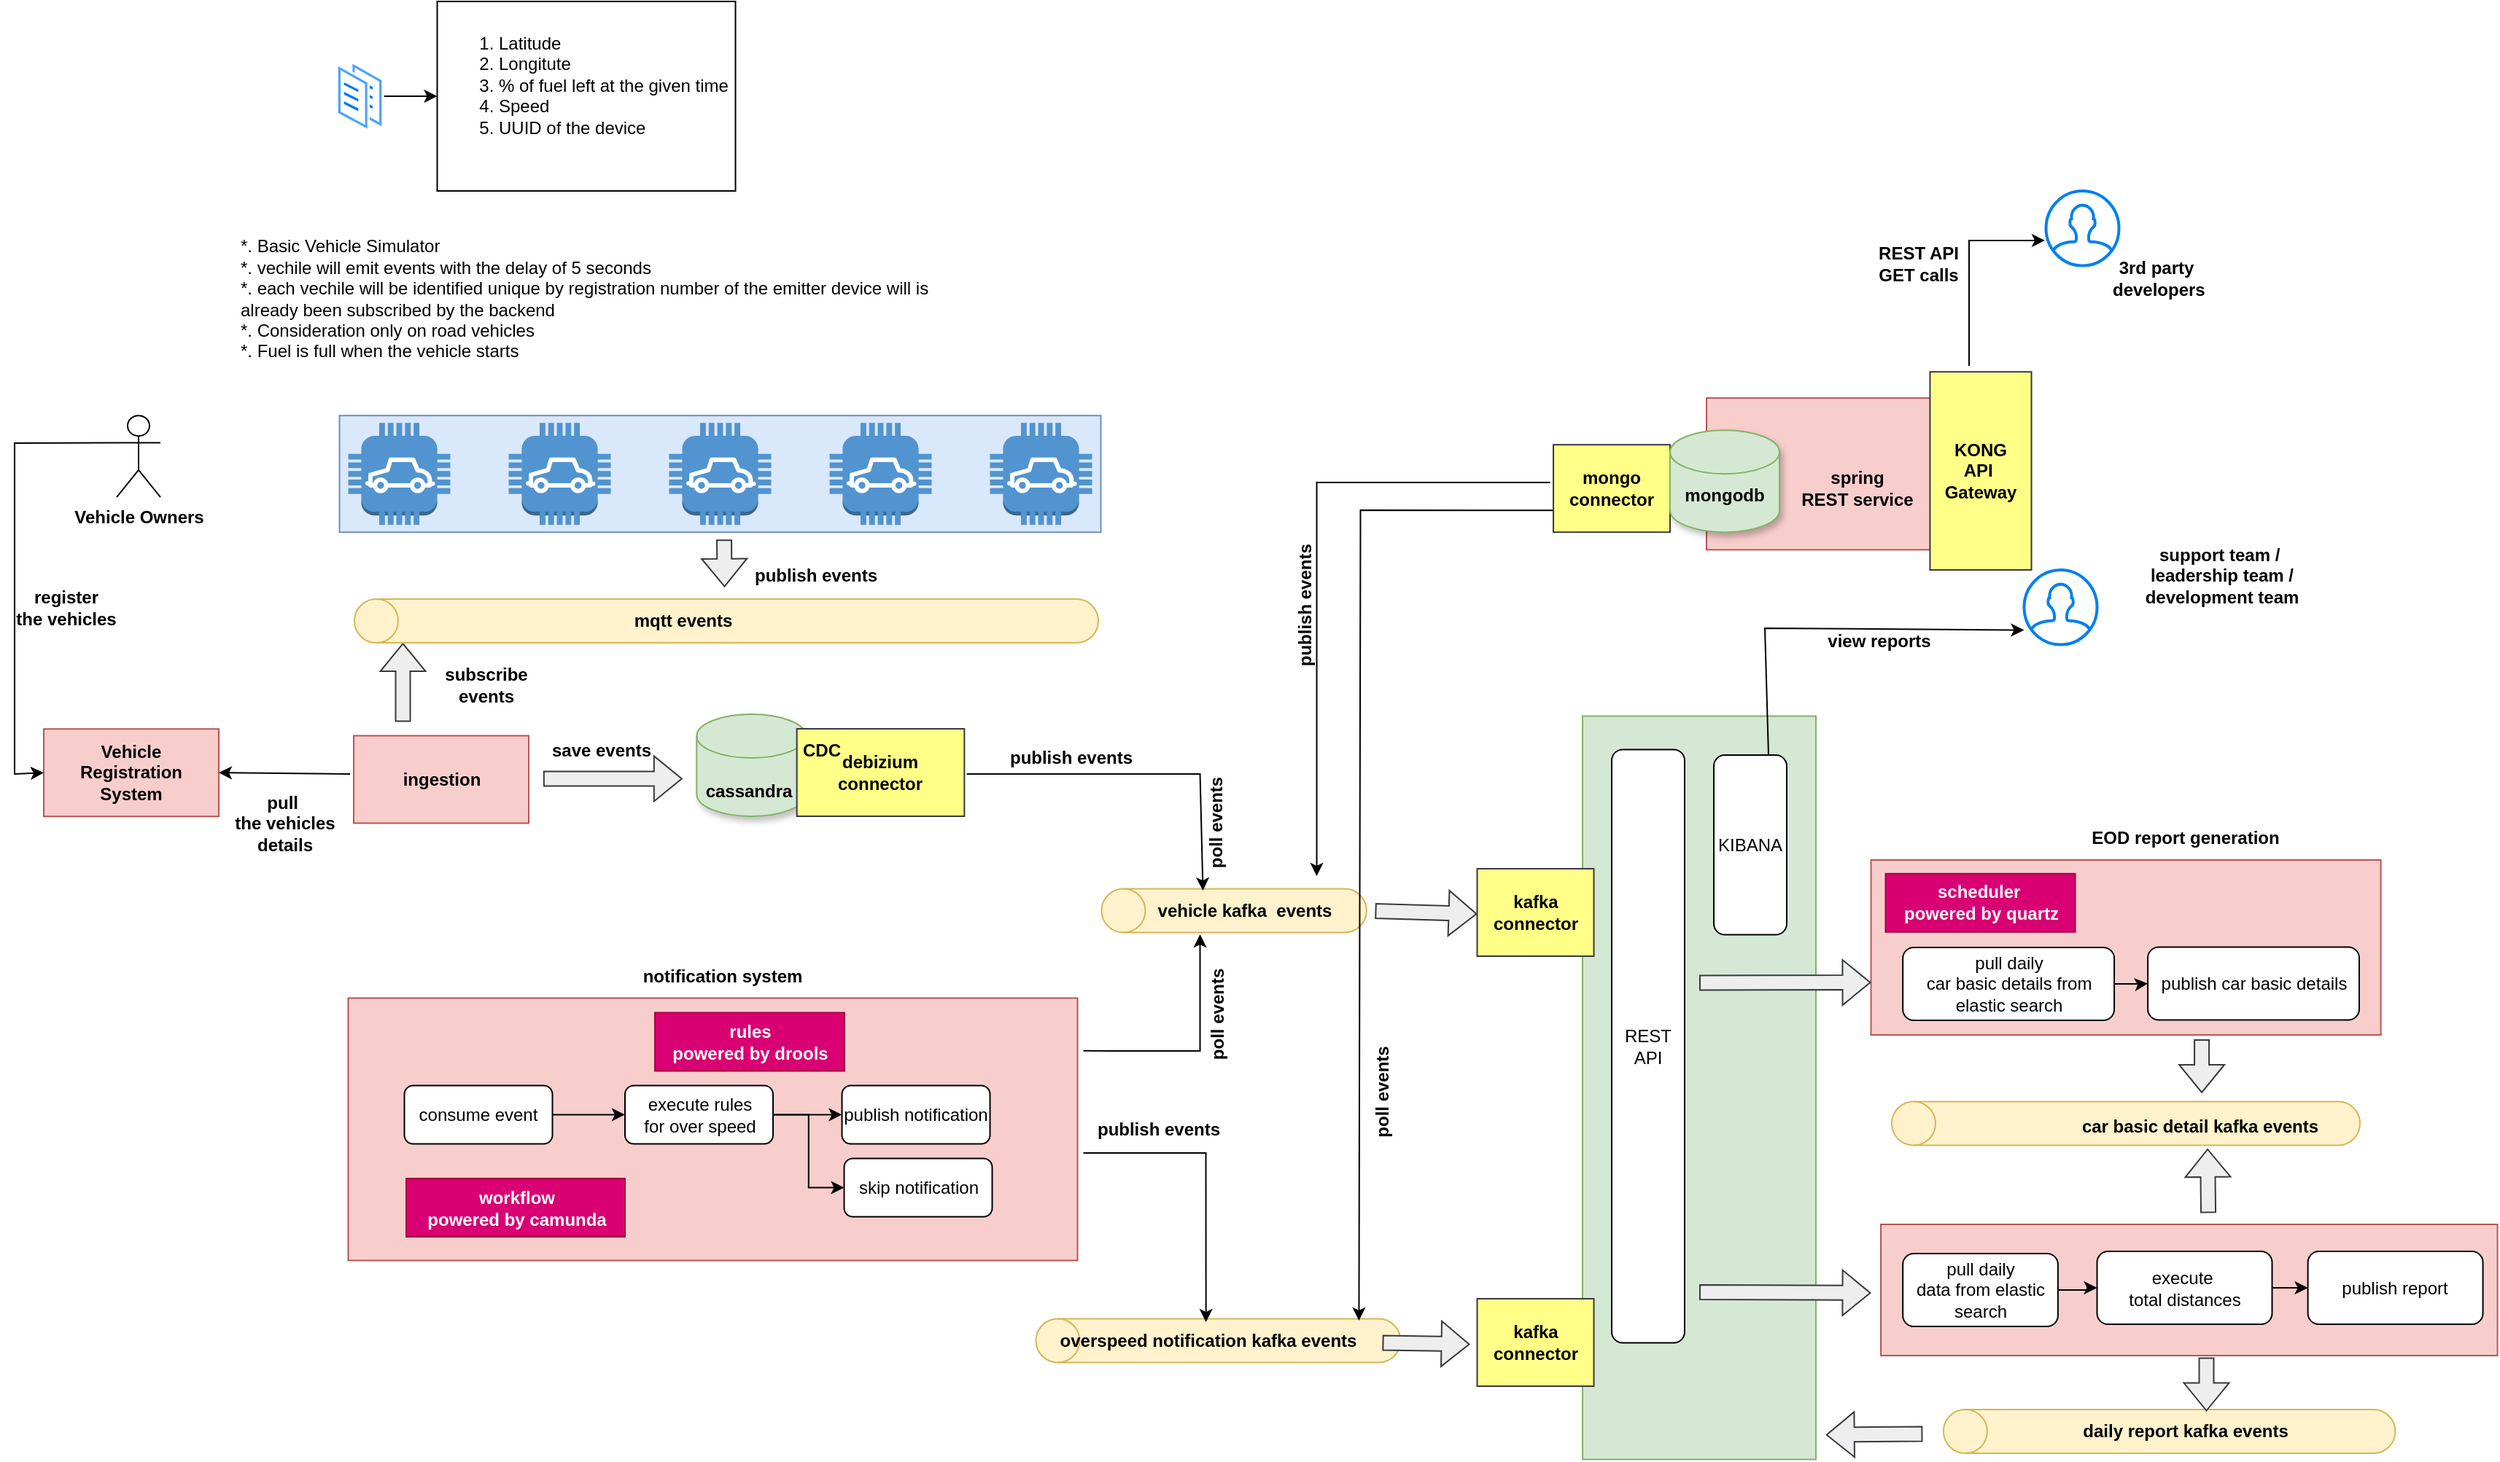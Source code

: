 <mxfile version="21.7.5" type="device">
  <diagram name="Page-1" id="1EUXP-IGuHEcY4uXhqIF">
    <mxGraphModel dx="1467" dy="1920" grid="1" gridSize="10" guides="1" tooltips="1" connect="1" arrows="1" fold="1" page="1" pageScale="1" pageWidth="850" pageHeight="1100" math="0" shadow="0">
      <root>
        <mxCell id="0" />
        <mxCell id="1" parent="0" />
        <mxCell id="oprdLFZ6JW_NDAxr4OMI-113" value="" style="rounded=0;whiteSpace=wrap;html=1;fillColor=#f8cecc;strokeColor=#b85450;" parent="1" vertex="1">
          <mxGeometry x="1169.99" y="152.06" width="162.76" height="104.11" as="geometry" />
        </mxCell>
        <mxCell id="oprdLFZ6JW_NDAxr4OMI-9" value="" style="shape=flexArrow;endArrow=classic;html=1;rounded=0;fillColor=#eeeeee;strokeColor=#36393d;" parent="1" edge="1">
          <mxGeometry width="50" height="50" relative="1" as="geometry">
            <mxPoint x="496.5" y="249.11" as="sourcePoint" />
            <mxPoint x="496.75" y="281.86" as="targetPoint" />
          </mxGeometry>
        </mxCell>
        <mxCell id="oprdLFZ6JW_NDAxr4OMI-10" value="&lt;b&gt;publish events&lt;/b&gt;" style="text;html=1;align=center;verticalAlign=middle;resizable=0;points=[];autosize=1;strokeColor=none;fillColor=none;" parent="1" vertex="1">
          <mxGeometry x="504.25" y="259.11" width="110" height="30" as="geometry" />
        </mxCell>
        <mxCell id="oprdLFZ6JW_NDAxr4OMI-12" value="" style="shape=flexArrow;endArrow=classic;html=1;rounded=0;fillColor=#eeeeee;strokeColor=#36393d;" parent="1" edge="1">
          <mxGeometry width="50" height="50" relative="1" as="geometry">
            <mxPoint x="276.25" y="374.25" as="sourcePoint" />
            <mxPoint x="276.25" y="320" as="targetPoint" />
          </mxGeometry>
        </mxCell>
        <mxCell id="oprdLFZ6JW_NDAxr4OMI-13" value="&lt;b&gt;subscribe&lt;br&gt;events&lt;/b&gt;" style="text;html=1;align=center;verticalAlign=middle;resizable=0;points=[];autosize=1;strokeColor=none;fillColor=none;" parent="1" vertex="1">
          <mxGeometry x="292.5" y="328.75" width="80" height="40" as="geometry" />
        </mxCell>
        <mxCell id="oprdLFZ6JW_NDAxr4OMI-14" value="" style="shape=flexArrow;endArrow=classic;html=1;rounded=0;fillColor=#eeeeee;strokeColor=#36393d;" parent="1" edge="1">
          <mxGeometry width="50" height="50" relative="1" as="geometry">
            <mxPoint x="372.41" y="413.24" as="sourcePoint" />
            <mxPoint x="467.91" y="413.24" as="targetPoint" />
          </mxGeometry>
        </mxCell>
        <mxCell id="oprdLFZ6JW_NDAxr4OMI-17" value="" style="shape=cylinder3;whiteSpace=wrap;html=1;boundedLbl=1;backgroundOutline=1;size=15;fillColor=#d5e8d4;strokeColor=#82b366;shadow=1;" parent="1" vertex="1">
          <mxGeometry x="477.66" y="368.99" width="75" height="70" as="geometry" />
        </mxCell>
        <mxCell id="oprdLFZ6JW_NDAxr4OMI-21" value="&lt;b&gt;&lt;br&gt;cassandra&lt;/b&gt;" style="text;html=1;align=center;verticalAlign=middle;resizable=0;points=[];autosize=1;strokeColor=none;fillColor=none;" parent="1" vertex="1">
          <mxGeometry x="472.66" y="393.74" width="80" height="40" as="geometry" />
        </mxCell>
        <mxCell id="oprdLFZ6JW_NDAxr4OMI-24" value="&lt;b&gt;ingestion&lt;/b&gt;" style="rounded=0;whiteSpace=wrap;html=1;fillColor=#f8cecc;strokeColor=#b85450;" parent="1" vertex="1">
          <mxGeometry x="242.5" y="383.74" width="120" height="60" as="geometry" />
        </mxCell>
        <mxCell id="oprdLFZ6JW_NDAxr4OMI-25" value="&lt;b&gt;save events&lt;/b&gt;" style="text;html=1;align=center;verticalAlign=middle;resizable=0;points=[];autosize=1;strokeColor=none;fillColor=none;" parent="1" vertex="1">
          <mxGeometry x="366.5" y="379.11" width="90" height="30" as="geometry" />
        </mxCell>
        <mxCell id="oprdLFZ6JW_NDAxr4OMI-26" value="&lt;b&gt;debizium connector&lt;/b&gt;" style="rounded=0;whiteSpace=wrap;html=1;fillColor=#ffff88;strokeColor=#36393d;" parent="1" vertex="1">
          <mxGeometry x="546.33" y="378.99" width="114.84" height="60" as="geometry" />
        </mxCell>
        <mxCell id="oprdLFZ6JW_NDAxr4OMI-28" value="&lt;b&gt;CDC&lt;/b&gt;" style="text;html=1;align=center;verticalAlign=middle;resizable=0;points=[];autosize=1;strokeColor=none;fillColor=none;" parent="1" vertex="1">
          <mxGeometry x="537.75" y="378.99" width="50" height="30" as="geometry" />
        </mxCell>
        <mxCell id="oprdLFZ6JW_NDAxr4OMI-30" value="" style="shape=cylinder3;whiteSpace=wrap;html=1;boundedLbl=1;backgroundOutline=1;size=15;rotation=-90;fillColor=#fff2cc;strokeColor=#d6b656;" parent="1" vertex="1">
          <mxGeometry x="831.08" y="412.9" width="30" height="181.7" as="geometry" />
        </mxCell>
        <mxCell id="oprdLFZ6JW_NDAxr4OMI-31" value="&lt;b&gt;vehicle kafka&amp;nbsp; events&lt;/b&gt;" style="text;html=1;align=center;verticalAlign=middle;resizable=0;points=[];autosize=1;strokeColor=none;fillColor=none;" parent="1" vertex="1">
          <mxGeometry x="782.75" y="488.74" width="140" height="30" as="geometry" />
        </mxCell>
        <mxCell id="oprdLFZ6JW_NDAxr4OMI-33" value="" style="shape=cylinder3;whiteSpace=wrap;html=1;boundedLbl=1;backgroundOutline=1;size=15;rotation=-90;fillColor=#fff2cc;strokeColor=#d6b656;" parent="1" vertex="1">
          <mxGeometry x="483" y="50" width="30" height="510" as="geometry" />
        </mxCell>
        <mxCell id="oprdLFZ6JW_NDAxr4OMI-34" value="&lt;b&gt;mqtt events&lt;/b&gt;" style="text;html=1;align=center;verticalAlign=middle;resizable=0;points=[];autosize=1;strokeColor=none;fillColor=none;" parent="1" vertex="1">
          <mxGeometry x="423" y="290" width="90" height="30" as="geometry" />
        </mxCell>
        <mxCell id="oprdLFZ6JW_NDAxr4OMI-35" value="" style="rounded=0;whiteSpace=wrap;html=1;fillColor=#f8cecc;strokeColor=#b85450;" parent="1" vertex="1">
          <mxGeometry x="238.75" y="563.74" width="500" height="180" as="geometry" />
        </mxCell>
        <mxCell id="oprdLFZ6JW_NDAxr4OMI-36" value="&lt;b style=&quot;border-color: var(--border-color);&quot;&gt;notification system&lt;/b&gt;" style="text;html=1;align=center;verticalAlign=middle;resizable=0;points=[];autosize=1;strokeColor=none;fillColor=none;" parent="1" vertex="1">
          <mxGeometry x="430" y="533.74" width="130" height="30" as="geometry" />
        </mxCell>
        <mxCell id="oprdLFZ6JW_NDAxr4OMI-45" style="edgeStyle=orthogonalEdgeStyle;rounded=0;orthogonalLoop=1;jettySize=auto;html=1;" parent="1" source="oprdLFZ6JW_NDAxr4OMI-38" target="oprdLFZ6JW_NDAxr4OMI-39" edge="1">
          <mxGeometry relative="1" as="geometry" />
        </mxCell>
        <mxCell id="oprdLFZ6JW_NDAxr4OMI-38" value="consume event" style="rounded=1;whiteSpace=wrap;html=1;" parent="1" vertex="1">
          <mxGeometry x="277.25" y="623.74" width="101.5" height="40" as="geometry" />
        </mxCell>
        <mxCell id="oprdLFZ6JW_NDAxr4OMI-46" style="edgeStyle=orthogonalEdgeStyle;rounded=0;orthogonalLoop=1;jettySize=auto;html=1;" parent="1" source="oprdLFZ6JW_NDAxr4OMI-39" target="oprdLFZ6JW_NDAxr4OMI-40" edge="1">
          <mxGeometry relative="1" as="geometry" />
        </mxCell>
        <mxCell id="oprdLFZ6JW_NDAxr4OMI-48" style="edgeStyle=orthogonalEdgeStyle;rounded=0;orthogonalLoop=1;jettySize=auto;html=1;entryX=0;entryY=0.5;entryDx=0;entryDy=0;" parent="1" source="oprdLFZ6JW_NDAxr4OMI-39" target="oprdLFZ6JW_NDAxr4OMI-47" edge="1">
          <mxGeometry relative="1" as="geometry" />
        </mxCell>
        <mxCell id="oprdLFZ6JW_NDAxr4OMI-39" value="execute rules &lt;br&gt;for over speed" style="rounded=1;whiteSpace=wrap;html=1;" parent="1" vertex="1">
          <mxGeometry x="428.5" y="623.74" width="101.5" height="40" as="geometry" />
        </mxCell>
        <mxCell id="oprdLFZ6JW_NDAxr4OMI-40" value="publish notification" style="rounded=1;whiteSpace=wrap;html=1;" parent="1" vertex="1">
          <mxGeometry x="577.25" y="623.74" width="101.5" height="40" as="geometry" />
        </mxCell>
        <mxCell id="oprdLFZ6JW_NDAxr4OMI-41" value="" style="shape=cylinder3;whiteSpace=wrap;html=1;boundedLbl=1;backgroundOutline=1;size=15;rotation=-90;fillColor=#fff2cc;strokeColor=#d6b656;" parent="1" vertex="1">
          <mxGeometry x="820.22" y="673.74" width="30" height="250" as="geometry" />
        </mxCell>
        <mxCell id="oprdLFZ6JW_NDAxr4OMI-42" value="&lt;b&gt;overspeed notification kafka events&lt;/b&gt;" style="text;html=1;align=center;verticalAlign=middle;resizable=0;points=[];autosize=1;strokeColor=none;fillColor=none;" parent="1" vertex="1">
          <mxGeometry x="712.75" y="783.73" width="230" height="30" as="geometry" />
        </mxCell>
        <mxCell id="oprdLFZ6JW_NDAxr4OMI-47" value="skip notification" style="rounded=1;whiteSpace=wrap;html=1;" parent="1" vertex="1">
          <mxGeometry x="578.75" y="673.74" width="101.5" height="40" as="geometry" />
        </mxCell>
        <mxCell id="oprdLFZ6JW_NDAxr4OMI-49" value="&lt;b style=&quot;border-color: var(--border-color);&quot;&gt;workflow &lt;br&gt;powered by camunda&lt;/b&gt;" style="text;html=1;align=center;verticalAlign=middle;resizable=0;points=[];autosize=1;strokeColor=#A50040;fillColor=#d80073;fontColor=#ffffff;" parent="1" vertex="1">
          <mxGeometry x="278.5" y="687.52" width="150" height="40" as="geometry" />
        </mxCell>
        <mxCell id="oprdLFZ6JW_NDAxr4OMI-50" value="&lt;b style=&quot;border-color: var(--border-color);&quot;&gt;rules&lt;br&gt;powered by drools&lt;/b&gt;" style="text;html=1;align=center;verticalAlign=middle;resizable=0;points=[];autosize=1;strokeColor=#A50040;fillColor=#d80073;fontColor=#ffffff;" parent="1" vertex="1">
          <mxGeometry x="449" y="573.74" width="130" height="40" as="geometry" />
        </mxCell>
        <mxCell id="oprdLFZ6JW_NDAxr4OMI-53" value="" style="rounded=0;whiteSpace=wrap;html=1;fillColor=#d5e8d4;strokeColor=#82b366;" parent="1" vertex="1">
          <mxGeometry x="1084.99" y="370.24" width="160" height="510" as="geometry" />
        </mxCell>
        <mxCell id="oprdLFZ6JW_NDAxr4OMI-56" value="" style="shape=flexArrow;endArrow=classic;html=1;rounded=0;fillColor=#eeeeee;strokeColor=#36393d;" parent="1" edge="1">
          <mxGeometry width="50" height="50" relative="1" as="geometry">
            <mxPoint x="942.75" y="503.94" as="sourcePoint" />
            <mxPoint x="1012.75" y="506.04" as="targetPoint" />
          </mxGeometry>
        </mxCell>
        <mxCell id="oprdLFZ6JW_NDAxr4OMI-57" value="" style="shape=flexArrow;endArrow=classic;html=1;rounded=0;fillColor=#eeeeee;strokeColor=#36393d;" parent="1" edge="1">
          <mxGeometry width="50" height="50" relative="1" as="geometry">
            <mxPoint x="947.75" y="800.24" as="sourcePoint" />
            <mxPoint x="1007.75" y="801.25" as="targetPoint" />
          </mxGeometry>
        </mxCell>
        <mxCell id="oprdLFZ6JW_NDAxr4OMI-60" value="&lt;b style=&quot;border-color: var(--border-color);&quot;&gt;EOD report generation&lt;/b&gt;" style="text;html=1;align=center;verticalAlign=middle;resizable=0;points=[];autosize=1;strokeColor=none;fillColor=none;" parent="1" vertex="1">
          <mxGeometry x="1422.75" y="438.99" width="150" height="30" as="geometry" />
        </mxCell>
        <mxCell id="oprdLFZ6JW_NDAxr4OMI-61" value="" style="rounded=0;whiteSpace=wrap;html=1;fillColor=#f8cecc;strokeColor=#b85450;" parent="1" vertex="1">
          <mxGeometry x="1289.53" y="718.99" width="422.76" height="90" as="geometry" />
        </mxCell>
        <mxCell id="oprdLFZ6JW_NDAxr4OMI-70" value="" style="edgeStyle=orthogonalEdgeStyle;rounded=0;orthogonalLoop=1;jettySize=auto;html=1;" parent="1" source="oprdLFZ6JW_NDAxr4OMI-63" target="oprdLFZ6JW_NDAxr4OMI-64" edge="1">
          <mxGeometry relative="1" as="geometry" />
        </mxCell>
        <mxCell id="oprdLFZ6JW_NDAxr4OMI-63" value="pull daily&lt;br&gt;data from elastic&lt;br&gt;search" style="rounded=1;whiteSpace=wrap;html=1;" parent="1" vertex="1">
          <mxGeometry x="1304.57" y="738.99" width="106.37" height="50" as="geometry" />
        </mxCell>
        <mxCell id="oprdLFZ6JW_NDAxr4OMI-71" value="" style="edgeStyle=orthogonalEdgeStyle;rounded=0;orthogonalLoop=1;jettySize=auto;html=1;" parent="1" source="oprdLFZ6JW_NDAxr4OMI-64" target="oprdLFZ6JW_NDAxr4OMI-65" edge="1">
          <mxGeometry relative="1" as="geometry" />
        </mxCell>
        <mxCell id="oprdLFZ6JW_NDAxr4OMI-64" value="execute&amp;nbsp;&lt;br&gt;total distances" style="rounded=1;whiteSpace=wrap;html=1;" parent="1" vertex="1">
          <mxGeometry x="1437.75" y="737.52" width="120" height="50" as="geometry" />
        </mxCell>
        <mxCell id="oprdLFZ6JW_NDAxr4OMI-65" value="publish report" style="rounded=1;whiteSpace=wrap;html=1;" parent="1" vertex="1">
          <mxGeometry x="1582.29" y="737.52" width="120" height="50" as="geometry" />
        </mxCell>
        <mxCell id="oprdLFZ6JW_NDAxr4OMI-66" value="" style="shape=flexArrow;endArrow=classic;html=1;rounded=0;fillColor=#eeeeee;strokeColor=#36393d;" parent="1" edge="1">
          <mxGeometry width="50" height="50" relative="1" as="geometry">
            <mxPoint x="1509.53" y="591.99" as="sourcePoint" />
            <mxPoint x="1509.53" y="628.99" as="targetPoint" />
          </mxGeometry>
        </mxCell>
        <mxCell id="oprdLFZ6JW_NDAxr4OMI-67" value="" style="shape=cylinder3;whiteSpace=wrap;html=1;boundedLbl=1;backgroundOutline=1;size=15;rotation=-90;fillColor=#fff2cc;strokeColor=#d6b656;" parent="1" vertex="1">
          <mxGeometry x="1442.5" y="489.25" width="30" height="321.01" as="geometry" />
        </mxCell>
        <mxCell id="oprdLFZ6JW_NDAxr4OMI-68" value="&lt;b&gt;car basic detail kafka events&lt;/b&gt;" style="text;html=1;align=center;verticalAlign=middle;resizable=0;points=[];autosize=1;strokeColor=none;fillColor=none;" parent="1" vertex="1">
          <mxGeometry x="1412.75" y="636.99" width="190" height="30" as="geometry" />
        </mxCell>
        <mxCell id="oprdLFZ6JW_NDAxr4OMI-69" value="" style="shape=flexArrow;endArrow=classic;html=1;rounded=0;fillColor=#eeeeee;strokeColor=#36393d;" parent="1" edge="1">
          <mxGeometry width="50" height="50" relative="1" as="geometry">
            <mxPoint x="1318.21" y="862.74" as="sourcePoint" />
            <mxPoint x="1251.84" y="863.35" as="targetPoint" />
          </mxGeometry>
        </mxCell>
        <mxCell id="oprdLFZ6JW_NDAxr4OMI-73" value="" style="html=1;verticalLabelPosition=bottom;align=center;labelBackgroundColor=#ffffff;verticalAlign=top;strokeWidth=2;strokeColor=#0080F0;shadow=0;dashed=0;shape=mxgraph.ios7.icons.user;" parent="1" vertex="1">
          <mxGeometry x="1402.75" y="10" width="50" height="51.25" as="geometry" />
        </mxCell>
        <mxCell id="oprdLFZ6JW_NDAxr4OMI-75" value="&lt;b&gt;3rd party&lt;br&gt;&amp;nbsp;developers&lt;/b&gt;" style="text;html=1;align=center;verticalAlign=middle;resizable=0;points=[];autosize=1;strokeColor=none;fillColor=none;" parent="1" vertex="1">
          <mxGeometry x="1432.75" y="50" width="90" height="40" as="geometry" />
        </mxCell>
        <mxCell id="oprdLFZ6JW_NDAxr4OMI-77" value="REST API" style="rounded=1;whiteSpace=wrap;html=1;" parent="1" vertex="1">
          <mxGeometry x="1104.99" y="393.24" width="50" height="407" as="geometry" />
        </mxCell>
        <mxCell id="oprdLFZ6JW_NDAxr4OMI-79" value="&lt;b style=&quot;border-color: var(--border-color);&quot;&gt;REST API&lt;br&gt;GET calls&lt;br&gt;&lt;/b&gt;" style="text;html=1;align=center;verticalAlign=middle;resizable=0;points=[];autosize=1;strokeColor=none;fillColor=none;rotation=0;" parent="1" vertex="1">
          <mxGeometry x="1275" y="40.0" width="80" height="40" as="geometry" />
        </mxCell>
        <mxCell id="oprdLFZ6JW_NDAxr4OMI-81" value="&lt;b style=&quot;border-color: var(--border-color);&quot;&gt;view reports&lt;br&gt;&lt;/b&gt;" style="text;html=1;align=center;verticalAlign=middle;resizable=0;points=[];autosize=1;strokeColor=none;fillColor=none;rotation=0;" parent="1" vertex="1">
          <mxGeometry x="1242.75" y="303.5" width="90" height="30" as="geometry" />
        </mxCell>
        <mxCell id="oprdLFZ6JW_NDAxr4OMI-82" value="" style="html=1;verticalLabelPosition=bottom;align=center;labelBackgroundColor=#ffffff;verticalAlign=top;strokeWidth=2;strokeColor=#0080F0;shadow=0;dashed=0;shape=mxgraph.ios7.icons.user;" parent="1" vertex="1">
          <mxGeometry x="1387.75" y="270" width="50" height="51.25" as="geometry" />
        </mxCell>
        <mxCell id="oprdLFZ6JW_NDAxr4OMI-84" value="" style="rounded=0;whiteSpace=wrap;html=1;fillColor=#f8cecc;strokeColor=#b85450;" parent="1" vertex="1">
          <mxGeometry x="1282.75" y="468.99" width="349.54" height="120" as="geometry" />
        </mxCell>
        <mxCell id="oprdLFZ6JW_NDAxr4OMI-83" value="&lt;b&gt;support team /&amp;nbsp;&lt;br&gt;leadership team /&lt;br&gt;development team&lt;br&gt;&lt;/b&gt;" style="text;html=1;align=center;verticalAlign=middle;resizable=0;points=[];autosize=1;strokeColor=none;fillColor=none;" parent="1" vertex="1">
          <mxGeometry x="1457.75" y="243.5" width="130" height="60" as="geometry" />
        </mxCell>
        <mxCell id="oprdLFZ6JW_NDAxr4OMI-85" value="KIBANA" style="rounded=1;whiteSpace=wrap;html=1;" parent="1" vertex="1">
          <mxGeometry x="1174.99" y="397.02" width="50" height="123.22" as="geometry" />
        </mxCell>
        <mxCell id="oprdLFZ6JW_NDAxr4OMI-86" value="" style="shape=flexArrow;endArrow=classic;html=1;rounded=0;fillColor=#eeeeee;strokeColor=#36393d;" parent="1" edge="1">
          <mxGeometry width="50" height="50" relative="1" as="geometry">
            <mxPoint x="1164.99" y="553.27" as="sourcePoint" />
            <mxPoint x="1282.75" y="553" as="targetPoint" />
          </mxGeometry>
        </mxCell>
        <mxCell id="oprdLFZ6JW_NDAxr4OMI-62" value="&lt;b style=&quot;border-color: var(--border-color);&quot;&gt;scheduler&amp;nbsp;&lt;br&gt;powered by quartz&lt;/b&gt;" style="text;html=1;align=center;verticalAlign=middle;resizable=0;points=[];autosize=1;strokeColor=#A50040;fillColor=#d80073;fontColor=#ffffff;" parent="1" vertex="1">
          <mxGeometry x="1292.75" y="478.39" width="130" height="40" as="geometry" />
        </mxCell>
        <mxCell id="oprdLFZ6JW_NDAxr4OMI-89" style="edgeStyle=orthogonalEdgeStyle;rounded=0;orthogonalLoop=1;jettySize=auto;html=1;entryX=0;entryY=0.5;entryDx=0;entryDy=0;" parent="1" source="oprdLFZ6JW_NDAxr4OMI-87" target="oprdLFZ6JW_NDAxr4OMI-88" edge="1">
          <mxGeometry relative="1" as="geometry" />
        </mxCell>
        <mxCell id="oprdLFZ6JW_NDAxr4OMI-87" value="pull daily&lt;br&gt;car basic details from elastic search" style="rounded=1;whiteSpace=wrap;html=1;" parent="1" vertex="1">
          <mxGeometry x="1304.57" y="528.99" width="144.96" height="50" as="geometry" />
        </mxCell>
        <mxCell id="oprdLFZ6JW_NDAxr4OMI-88" value="publish car basic details" style="rounded=1;whiteSpace=wrap;html=1;" parent="1" vertex="1">
          <mxGeometry x="1472.53" y="528.74" width="144.96" height="50" as="geometry" />
        </mxCell>
        <mxCell id="oprdLFZ6JW_NDAxr4OMI-90" value="" style="shape=flexArrow;endArrow=classic;html=1;rounded=0;fillColor=#eeeeee;strokeColor=#36393d;" parent="1" edge="1">
          <mxGeometry width="50" height="50" relative="1" as="geometry">
            <mxPoint x="1514.03" y="711.24" as="sourcePoint" />
            <mxPoint x="1513.53" y="666.99" as="targetPoint" />
          </mxGeometry>
        </mxCell>
        <mxCell id="oprdLFZ6JW_NDAxr4OMI-91" value="" style="shape=cylinder3;whiteSpace=wrap;html=1;boundedLbl=1;backgroundOutline=1;size=15;rotation=-90;fillColor=#fff2cc;strokeColor=#d6b656;" parent="1" vertex="1">
          <mxGeometry x="1472.33" y="706.12" width="30" height="309.76" as="geometry" />
        </mxCell>
        <mxCell id="oprdLFZ6JW_NDAxr4OMI-92" value="&lt;b&gt;daily report kafka events&lt;/b&gt;" style="text;html=1;align=center;verticalAlign=middle;resizable=0;points=[];autosize=1;strokeColor=none;fillColor=none;" parent="1" vertex="1">
          <mxGeometry x="1417.75" y="846" width="160" height="30" as="geometry" />
        </mxCell>
        <mxCell id="oprdLFZ6JW_NDAxr4OMI-93" value="" style="shape=flexArrow;endArrow=classic;html=1;rounded=0;fillColor=#eeeeee;strokeColor=#36393d;" parent="1" edge="1">
          <mxGeometry width="50" height="50" relative="1" as="geometry">
            <mxPoint x="1512.75" y="810.26" as="sourcePoint" />
            <mxPoint x="1512.75" y="847.26" as="targetPoint" />
          </mxGeometry>
        </mxCell>
        <mxCell id="oprdLFZ6JW_NDAxr4OMI-94" value="" style="shape=flexArrow;endArrow=classic;html=1;rounded=0;fillColor=#eeeeee;strokeColor=#36393d;" parent="1" edge="1">
          <mxGeometry width="50" height="50" relative="1" as="geometry">
            <mxPoint x="1164.99" y="765.55" as="sourcePoint" />
            <mxPoint x="1282.75" y="766" as="targetPoint" />
          </mxGeometry>
        </mxCell>
        <mxCell id="oprdLFZ6JW_NDAxr4OMI-103" value="&lt;b&gt;kafka&lt;br&gt;connector&lt;/b&gt;" style="rounded=0;whiteSpace=wrap;html=1;fillColor=#ffff88;strokeColor=#36393d;" parent="1" vertex="1">
          <mxGeometry x="1012.75" y="769.99" width="80" height="60" as="geometry" />
        </mxCell>
        <mxCell id="oprdLFZ6JW_NDAxr4OMI-104" value="&lt;b&gt;kafka&lt;br&gt;connector&lt;/b&gt;" style="rounded=0;whiteSpace=wrap;html=1;fillColor=#ffff88;strokeColor=#36393d;" parent="1" vertex="1">
          <mxGeometry x="1012.75" y="474.99" width="80" height="60" as="geometry" />
        </mxCell>
        <mxCell id="oprdLFZ6JW_NDAxr4OMI-108" value="" style="endArrow=classic;html=1;rounded=0;exitX=0;exitY=0.75;exitDx=0;exitDy=0;entryX=0.952;entryY=0.042;entryDx=0;entryDy=0;entryPerimeter=0;" parent="1" source="oprdLFZ6JW_NDAxr4OMI-112" target="oprdLFZ6JW_NDAxr4OMI-42" edge="1">
          <mxGeometry width="50" height="50" relative="1" as="geometry">
            <mxPoint x="1092.75" y="250" as="sourcePoint" />
            <mxPoint x="902.75" y="690" as="targetPoint" />
            <Array as="points">
              <mxPoint x="932.75" y="229" />
            </Array>
          </mxGeometry>
        </mxCell>
        <mxCell id="oprdLFZ6JW_NDAxr4OMI-109" value="" style="endArrow=classic;html=1;rounded=0;" parent="1" edge="1">
          <mxGeometry width="50" height="50" relative="1" as="geometry">
            <mxPoint x="1062.75" y="210" as="sourcePoint" />
            <mxPoint x="902.75" y="480" as="targetPoint" />
            <Array as="points">
              <mxPoint x="902.75" y="210" />
            </Array>
          </mxGeometry>
        </mxCell>
        <mxCell id="oprdLFZ6JW_NDAxr4OMI-112" value="&lt;b&gt;mongo&lt;br&gt;connector&lt;/b&gt;" style="rounded=0;whiteSpace=wrap;html=1;fillColor=#ffff88;strokeColor=#36393d;" parent="1" vertex="1">
          <mxGeometry x="1064.99" y="184.11" width="80" height="60" as="geometry" />
        </mxCell>
        <mxCell id="oprdLFZ6JW_NDAxr4OMI-110" value="" style="shape=cylinder3;whiteSpace=wrap;html=1;boundedLbl=1;backgroundOutline=1;size=15;fillColor=#d5e8d4;strokeColor=#82b366;shadow=1;" parent="1" vertex="1">
          <mxGeometry x="1144.99" y="174.11" width="75" height="70" as="geometry" />
        </mxCell>
        <mxCell id="oprdLFZ6JW_NDAxr4OMI-111" value="&lt;b&gt;mongodb&lt;/b&gt;" style="text;html=1;align=center;verticalAlign=middle;resizable=0;points=[];autosize=1;strokeColor=none;fillColor=none;" parent="1" vertex="1">
          <mxGeometry x="1142.49" y="203.74" width="80" height="30" as="geometry" />
        </mxCell>
        <mxCell id="oprdLFZ6JW_NDAxr4OMI-114" value="&lt;b&gt;spring&lt;br&gt;REST service&lt;br&gt;&lt;/b&gt;" style="text;html=1;align=center;verticalAlign=middle;resizable=0;points=[];autosize=1;strokeColor=none;fillColor=none;" parent="1" vertex="1">
          <mxGeometry x="1222.75" y="194.11" width="100" height="40" as="geometry" />
        </mxCell>
        <mxCell id="oprdLFZ6JW_NDAxr4OMI-115" value="" style="endArrow=classic;html=1;rounded=0;entryX=-0.015;entryY=0.663;entryDx=0;entryDy=0;entryPerimeter=0;" parent="1" target="oprdLFZ6JW_NDAxr4OMI-73" edge="1">
          <mxGeometry width="50" height="50" relative="1" as="geometry">
            <mxPoint x="1350" y="130" as="sourcePoint" />
            <mxPoint x="1572.99" y="40" as="targetPoint" />
            <Array as="points">
              <mxPoint x="1350" y="44" />
            </Array>
          </mxGeometry>
        </mxCell>
        <mxCell id="oprdLFZ6JW_NDAxr4OMI-116" value="" style="endArrow=classic;html=1;rounded=0;exitX=0.75;exitY=0;exitDx=0;exitDy=0;entryX=0;entryY=0.805;entryDx=0;entryDy=0;entryPerimeter=0;" parent="1" source="oprdLFZ6JW_NDAxr4OMI-85" target="oprdLFZ6JW_NDAxr4OMI-82" edge="1">
          <mxGeometry width="50" height="50" relative="1" as="geometry">
            <mxPoint x="1277.75" y="401.25" as="sourcePoint" />
            <mxPoint x="1327.75" y="351.25" as="targetPoint" />
            <Array as="points">
              <mxPoint x="1210" y="310" />
            </Array>
          </mxGeometry>
        </mxCell>
        <mxCell id="oprdLFZ6JW_NDAxr4OMI-117" value="&lt;b&gt;KONG&lt;br&gt;API&amp;nbsp;&lt;br&gt;Gateway&lt;/b&gt;" style="rounded=0;whiteSpace=wrap;html=1;fillColor=#ffff88;strokeColor=#36393d;" parent="1" vertex="1">
          <mxGeometry x="1323.21" y="134.11" width="69.54" height="135.89" as="geometry" />
        </mxCell>
        <mxCell id="oprdLFZ6JW_NDAxr4OMI-119" value="&lt;b&gt;publish events&lt;/b&gt;" style="text;html=1;align=center;verticalAlign=middle;resizable=0;points=[];autosize=1;strokeColor=none;fillColor=none;rotation=-90;" parent="1" vertex="1">
          <mxGeometry x="840.22" y="279.38" width="110" height="30" as="geometry" />
        </mxCell>
        <mxCell id="oprdLFZ6JW_NDAxr4OMI-120" value="" style="endArrow=classic;html=1;rounded=0;entryX=0.3;entryY=0.042;entryDx=0;entryDy=0;entryPerimeter=0;" parent="1" target="oprdLFZ6JW_NDAxr4OMI-31" edge="1">
          <mxGeometry width="50" height="50" relative="1" as="geometry">
            <mxPoint x="662.75" y="410" as="sourcePoint" />
            <mxPoint x="832.75" y="410" as="targetPoint" />
            <Array as="points">
              <mxPoint x="822.75" y="410" />
            </Array>
          </mxGeometry>
        </mxCell>
        <mxCell id="oprdLFZ6JW_NDAxr4OMI-121" value="" style="endArrow=classic;html=1;rounded=0;exitX=1.008;exitY=0.201;exitDx=0;exitDy=0;exitPerimeter=0;" parent="1" source="oprdLFZ6JW_NDAxr4OMI-35" edge="1">
          <mxGeometry width="50" height="50" relative="1" as="geometry">
            <mxPoint x="772.75" y="620" as="sourcePoint" />
            <mxPoint x="822.75" y="520" as="targetPoint" />
            <Array as="points">
              <mxPoint x="822.75" y="600" />
            </Array>
          </mxGeometry>
        </mxCell>
        <mxCell id="oprdLFZ6JW_NDAxr4OMI-122" value="" style="endArrow=classic;html=1;rounded=0;entryX=0.496;entryY=0.076;entryDx=0;entryDy=0;entryPerimeter=0;" parent="1" target="oprdLFZ6JW_NDAxr4OMI-42" edge="1">
          <mxGeometry width="50" height="50" relative="1" as="geometry">
            <mxPoint x="742.75" y="670" as="sourcePoint" />
            <mxPoint x="861.08" y="743.74" as="targetPoint" />
            <Array as="points">
              <mxPoint x="826.75" y="670" />
            </Array>
          </mxGeometry>
        </mxCell>
        <mxCell id="oprdLFZ6JW_NDAxr4OMI-123" value="&lt;b&gt;publish events&lt;/b&gt;" style="text;html=1;align=center;verticalAlign=middle;resizable=0;points=[];autosize=1;strokeColor=none;fillColor=none;" parent="1" vertex="1">
          <mxGeometry x="678.75" y="383.74" width="110" height="30" as="geometry" />
        </mxCell>
        <mxCell id="oprdLFZ6JW_NDAxr4OMI-124" value="&lt;b&gt;publish events&lt;/b&gt;" style="text;html=1;align=center;verticalAlign=middle;resizable=0;points=[];autosize=1;strokeColor=none;fillColor=none;" parent="1" vertex="1">
          <mxGeometry x="738.75" y="638.74" width="110" height="30" as="geometry" />
        </mxCell>
        <mxCell id="oprdLFZ6JW_NDAxr4OMI-125" value="&lt;b&gt;poll events&lt;/b&gt;" style="text;html=1;align=center;verticalAlign=middle;resizable=0;points=[];autosize=1;strokeColor=none;fillColor=none;rotation=-90;" parent="1" vertex="1">
          <mxGeometry x="790.22" y="560" width="90" height="30" as="geometry" />
        </mxCell>
        <mxCell id="oprdLFZ6JW_NDAxr4OMI-126" value="&lt;b&gt;poll events&lt;/b&gt;" style="text;html=1;align=center;verticalAlign=middle;resizable=0;points=[];autosize=1;strokeColor=none;fillColor=none;rotation=-90;" parent="1" vertex="1">
          <mxGeometry x="788.75" y="428.99" width="90" height="30" as="geometry" />
        </mxCell>
        <mxCell id="oprdLFZ6JW_NDAxr4OMI-127" value="&lt;b&gt;poll events&lt;/b&gt;" style="text;html=1;align=center;verticalAlign=middle;resizable=0;points=[];autosize=1;strokeColor=none;fillColor=none;rotation=-90;" parent="1" vertex="1">
          <mxGeometry x="902.75" y="613.74" width="90" height="30" as="geometry" />
        </mxCell>
        <mxCell id="4k2iL7fL01bWQGX6lvwv-1" value="" style="group" vertex="1" connectable="0" parent="1">
          <mxGeometry x="232.75" y="164.11" width="522" height="80" as="geometry" />
        </mxCell>
        <mxCell id="oprdLFZ6JW_NDAxr4OMI-96" value="" style="rounded=0;whiteSpace=wrap;html=1;fillColor=#dae8fc;strokeColor=#6c8ebf;" parent="4k2iL7fL01bWQGX6lvwv-1" vertex="1">
          <mxGeometry width="522" height="80" as="geometry" />
        </mxCell>
        <mxCell id="oprdLFZ6JW_NDAxr4OMI-2" value="" style="outlineConnect=0;dashed=0;verticalLabelPosition=bottom;verticalAlign=top;align=center;html=1;shape=mxgraph.aws3.car;fillColor=#5294CF;gradientColor=none;" parent="4k2iL7fL01bWQGX6lvwv-1" vertex="1">
          <mxGeometry x="6" y="5" width="70" height="70" as="geometry" />
        </mxCell>
        <mxCell id="oprdLFZ6JW_NDAxr4OMI-4" value="" style="outlineConnect=0;dashed=0;verticalLabelPosition=bottom;verticalAlign=top;align=center;html=1;shape=mxgraph.aws3.car;fillColor=#5294CF;gradientColor=none;" parent="4k2iL7fL01bWQGX6lvwv-1" vertex="1">
          <mxGeometry x="116" y="5" width="70" height="70" as="geometry" />
        </mxCell>
        <mxCell id="oprdLFZ6JW_NDAxr4OMI-5" value="" style="outlineConnect=0;dashed=0;verticalLabelPosition=bottom;verticalAlign=top;align=center;html=1;shape=mxgraph.aws3.car;fillColor=#5294CF;gradientColor=none;" parent="4k2iL7fL01bWQGX6lvwv-1" vertex="1">
          <mxGeometry x="226" y="5" width="70" height="70" as="geometry" />
        </mxCell>
        <mxCell id="oprdLFZ6JW_NDAxr4OMI-6" value="" style="outlineConnect=0;dashed=0;verticalLabelPosition=bottom;verticalAlign=top;align=center;html=1;shape=mxgraph.aws3.car;fillColor=#5294CF;gradientColor=none;" parent="4k2iL7fL01bWQGX6lvwv-1" vertex="1">
          <mxGeometry x="336" y="5" width="70" height="70" as="geometry" />
        </mxCell>
        <mxCell id="oprdLFZ6JW_NDAxr4OMI-22" value="" style="outlineConnect=0;dashed=0;verticalLabelPosition=bottom;verticalAlign=top;align=center;html=1;shape=mxgraph.aws3.car;fillColor=#5294CF;gradientColor=none;" parent="4k2iL7fL01bWQGX6lvwv-1" vertex="1">
          <mxGeometry x="446" y="5" width="70" height="70" as="geometry" />
        </mxCell>
        <mxCell id="4k2iL7fL01bWQGX6lvwv-2" value="*. Basic Vehicle Simulator&amp;nbsp;&lt;br&gt;*. vechile will emit events with the delay of 5 seconds&lt;br&gt;*. each vechile will be identified unique by registration number of the emitter device will is &lt;br&gt;already been subscribed by the backend&lt;br&gt;*. Consideration only on road vehicles&lt;br&gt;*. Fuel is full when the vehicle starts" style="text;html=1;align=left;verticalAlign=middle;resizable=0;points=[];autosize=1;strokeColor=none;fillColor=none;" vertex="1" parent="1">
          <mxGeometry x="163" y="34.11" width="500" height="100" as="geometry" />
        </mxCell>
        <mxCell id="4k2iL7fL01bWQGX6lvwv-5" value="" style="edgeStyle=orthogonalEdgeStyle;rounded=0;orthogonalLoop=1;jettySize=auto;html=1;" edge="1" parent="1" source="4k2iL7fL01bWQGX6lvwv-3" target="4k2iL7fL01bWQGX6lvwv-4">
          <mxGeometry relative="1" as="geometry" />
        </mxCell>
        <mxCell id="4k2iL7fL01bWQGX6lvwv-3" value="" style="image;aspect=fixed;perimeter=ellipsePerimeter;html=1;align=center;shadow=0;dashed=0;spacingTop=3;image=img/lib/active_directory/documents.svg;" vertex="1" parent="1">
          <mxGeometry x="230.25" y="-80" width="33" height="50" as="geometry" />
        </mxCell>
        <mxCell id="4k2iL7fL01bWQGX6lvwv-4" value="&lt;ol&gt;&lt;li&gt;Latitude&lt;/li&gt;&lt;li&gt;Longitute&lt;/li&gt;&lt;li&gt;% of fuel left at the given time&lt;/li&gt;&lt;li&gt;Speed&lt;/li&gt;&lt;li&gt;UUID of the device&lt;/li&gt;&lt;/ol&gt;" style="whiteSpace=wrap;html=1;verticalAlign=top;labelBackgroundColor=default;shadow=0;dashed=0;spacingTop=3;align=left;" vertex="1" parent="1">
          <mxGeometry x="299.75" y="-120" width="204.5" height="130" as="geometry" />
        </mxCell>
        <mxCell id="4k2iL7fL01bWQGX6lvwv-6" value="&lt;b&gt;Vehicle&lt;br&gt;Registration&lt;br&gt;System&lt;br&gt;&lt;/b&gt;" style="rounded=0;whiteSpace=wrap;html=1;fillColor=#f8cecc;strokeColor=#b85450;" vertex="1" parent="1">
          <mxGeometry x="30" y="379.11" width="120" height="60" as="geometry" />
        </mxCell>
        <mxCell id="4k2iL7fL01bWQGX6lvwv-8" value="&lt;b&gt;Vehicle Owners&lt;/b&gt;" style="shape=umlActor;verticalLabelPosition=bottom;verticalAlign=top;html=1;outlineConnect=0;" vertex="1" parent="1">
          <mxGeometry x="80" y="164.11" width="30" height="56" as="geometry" />
        </mxCell>
        <mxCell id="4k2iL7fL01bWQGX6lvwv-9" value="" style="endArrow=classic;html=1;rounded=0;exitX=0;exitY=0.333;exitDx=0;exitDy=0;exitPerimeter=0;entryX=0;entryY=0.5;entryDx=0;entryDy=0;" edge="1" parent="1" source="4k2iL7fL01bWQGX6lvwv-8" target="4k2iL7fL01bWQGX6lvwv-6">
          <mxGeometry width="50" height="50" relative="1" as="geometry">
            <mxPoint x="50" y="340" as="sourcePoint" />
            <mxPoint x="10" y="409" as="targetPoint" />
            <Array as="points">
              <mxPoint x="10" y="183" />
              <mxPoint x="10" y="290" />
              <mxPoint x="10" y="410" />
            </Array>
          </mxGeometry>
        </mxCell>
        <mxCell id="4k2iL7fL01bWQGX6lvwv-10" value="&lt;b&gt;register&lt;br&gt;the vehicles&lt;br&gt;&lt;/b&gt;" style="text;html=1;align=center;verticalAlign=middle;resizable=0;points=[];autosize=1;strokeColor=none;fillColor=none;" vertex="1" parent="1">
          <mxGeometry y="275.63" width="90" height="40" as="geometry" />
        </mxCell>
        <mxCell id="4k2iL7fL01bWQGX6lvwv-11" value="" style="endArrow=classic;html=1;rounded=0;entryX=1;entryY=0.5;entryDx=0;entryDy=0;" edge="1" parent="1" target="4k2iL7fL01bWQGX6lvwv-6">
          <mxGeometry width="50" height="50" relative="1" as="geometry">
            <mxPoint x="240" y="410" as="sourcePoint" />
            <mxPoint x="210" y="450" as="targetPoint" />
          </mxGeometry>
        </mxCell>
        <mxCell id="4k2iL7fL01bWQGX6lvwv-12" value="&lt;b&gt;pull&amp;nbsp;&lt;br&gt;the vehicles&lt;br&gt;details&lt;br&gt;&lt;/b&gt;" style="text;html=1;align=center;verticalAlign=middle;resizable=0;points=[];autosize=1;strokeColor=none;fillColor=none;" vertex="1" parent="1">
          <mxGeometry x="150" y="413.99" width="90" height="60" as="geometry" />
        </mxCell>
      </root>
    </mxGraphModel>
  </diagram>
</mxfile>
